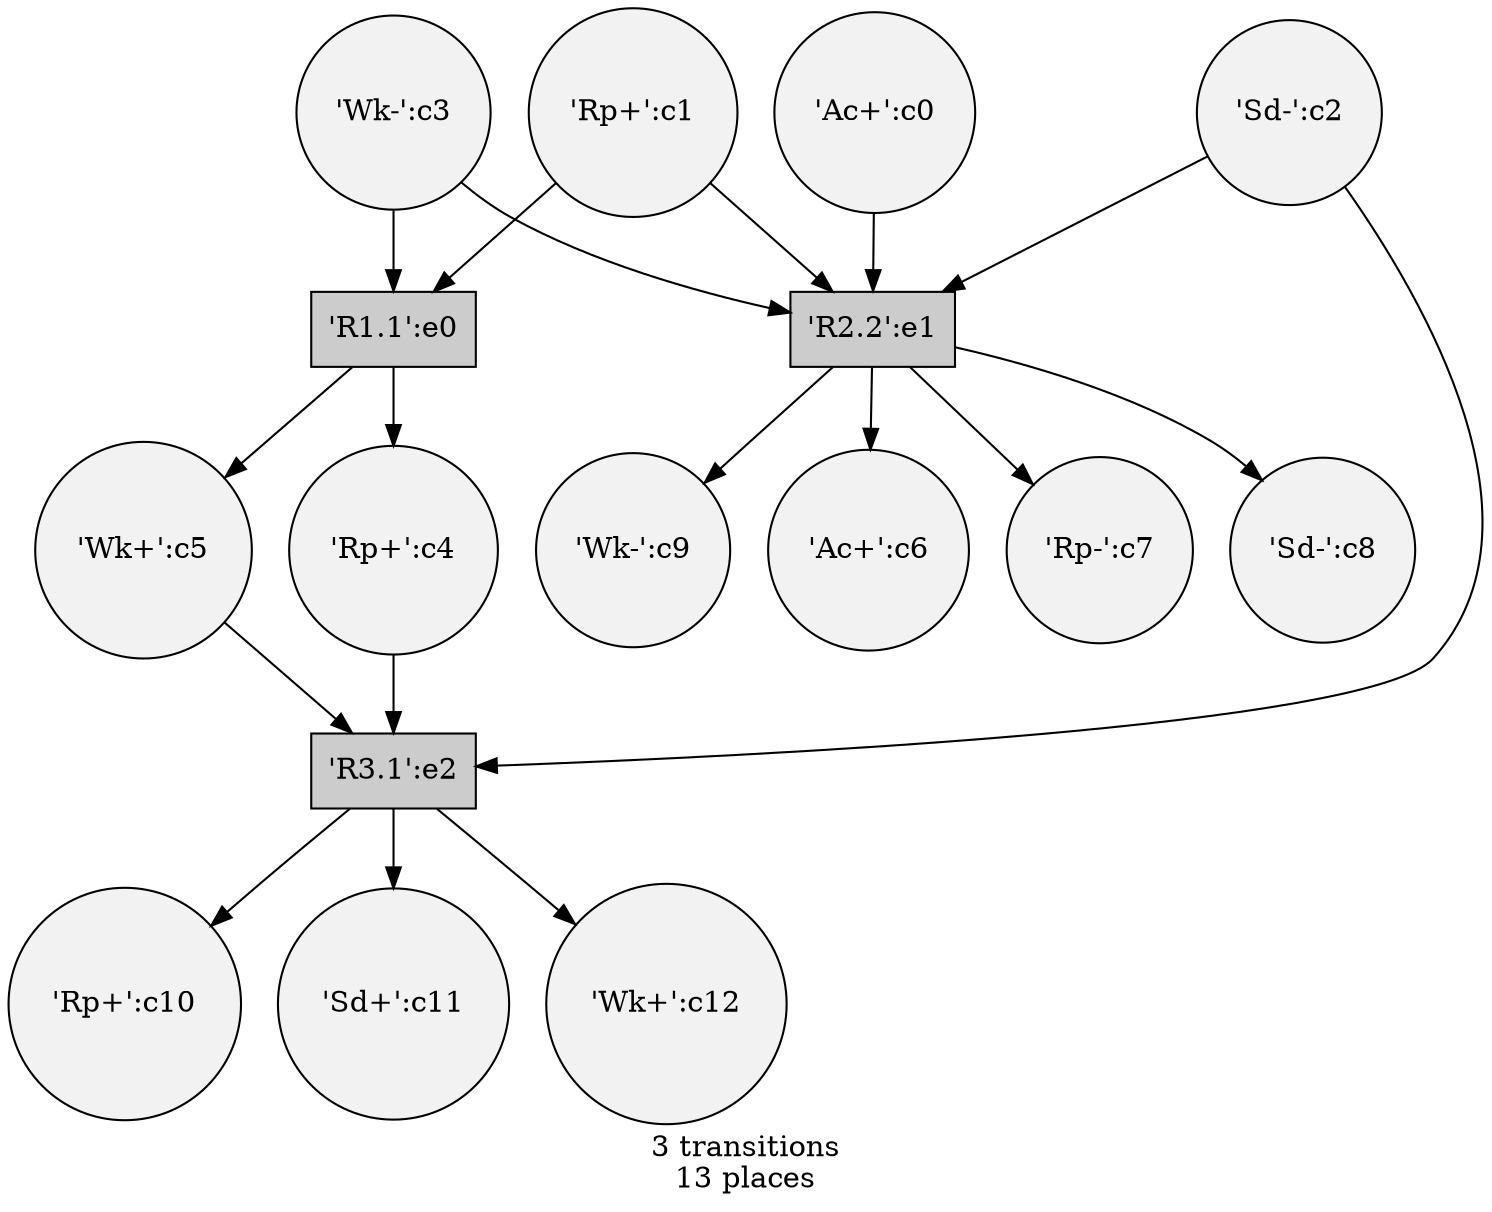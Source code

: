 digraph {
	/* transitions */
	node	[shape=box style=filled fillcolor=gray80];
	t139737577007760 [label="'R1.1':e0"];
	t139737577009008 [label="'R2.2':e1"];
	t139737577006752 [label="'R3.1':e2"];

	/* places, flow and context relations */
	node	[shape=circle fillcolor=gray95];
	p139737576764128 [label="'Ac+':c0"];
	p139737576764128 -> t139737577009008;

	p139737576763744 [label="'Rp+':c1"];
	p139737576763744 -> t139737577007760;
	p139737576763744 -> t139737577009008;

	p139737576767296 [label="'Sd-':c2"];
	p139737576767296 -> t139737577006752;
	p139737576767296 -> t139737577009008;

	p139737577008720 [label="'Wk-':c3"];
	p139737577008720 -> t139737577007760;
	p139737577008720 -> t139737577009008;

	p139737577006032 [label="'Rp+':c4"];
	t139737577007760 -> p139737577006032;
	p139737577006032 -> t139737577006752;

	p139737577005312 [label="'Wk+':c5"];
	t139737577007760 -> p139737577005312;
	p139737577005312 -> t139737577006752;

	p139737577006464 [label="'Ac+':c6"];
	t139737577009008 -> p139737577006464;

	p139737577006608 [label="'Rp-':c7"];
	t139737577009008 -> p139737577006608;

	p139737577007184 [label="'Sd-':c8"];
	t139737577009008 -> p139737577007184;

	p139737577008096 [label="'Wk-':c9"];
	t139737577009008 -> p139737577008096;

	p139737577005504 [label="'Rp+':c10"];
	t139737577006752 -> p139737577005504;

	p139737577009104 [label="'Sd+':c11"];
	t139737577006752 -> p139737577009104;

	p139737577008864 [label="'Wk+':c12"];
	t139737577006752 -> p139737577008864;

	graph [label="3 transitions\n13 places"];
}
